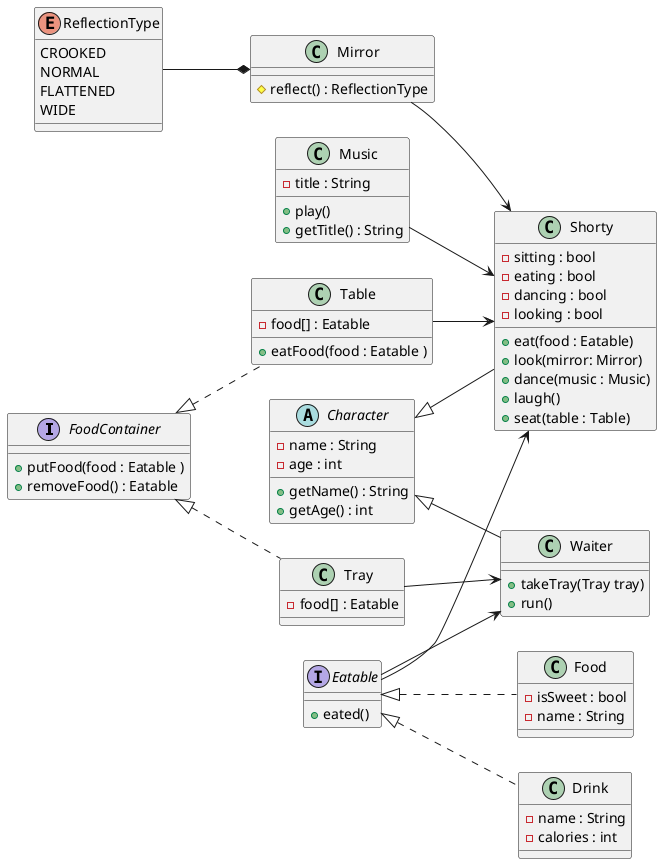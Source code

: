 @startuml
'https://plantuml.com/sequence-diagram

left to right direction

'package utils {
    interface FoodContainer{
        + putFood(food : Eatable )
        + removeFood() : Eatable
    }
    abstract class Character {
        - name : String
        - age : int
        + getName() : String
        + getAge() : int
    }
    interface Eatable{
        + eated()
    }
    enum ReflectionType{
        CROOKED
        NORMAL
        FLATTENED
        WIDE
    }
'}

'package core{
    class Table implements FoodContainer{
        - food[] : Eatable
        + eatFood(food : Eatable )
    }
    class Tray implements FoodContainer{
        - food[] : Eatable
    }
    class Music {
     - title : String
     + play()
     + getTitle() : String
    }
    class Food implements Eatable{
        - isSweet : bool
        - name : String
    }
    class Drink implements Eatable {
        - name : String
        - calories : int
    }
    class Mirror{
    # reflect() : ReflectionType
    }
    class Shorty extends Character{
            - sitting : bool
            - eating : bool
            - dancing : bool
            - looking : bool
            + eat(food : Eatable)
            + look(mirror: Mirror)
            + dance(music : Music)
            + laugh()
            + seat(table : Table)
        }
    class Waiter extends Character{
        + takeTray(Tray tray)
        + run()
    }
    ReflectionType --* Mirror
    Music --> Shorty
    Eatable --> Waiter
    Eatable --> Shorty
    Mirror --> Shorty
    Table --> Shorty
    Tray --> Waiter

'}
@enduml
'Я понимаю текст примерно так: я выделяю 7 сущностей, которые собираюсь реализовать в виде классов:
класс еды Food
клаcс напитка Drink
класс Человека Person
человек может смотреть, есть, танцевать и сидеть
класс официанта Waiter
официант может носить еду и бегать
класс музыки Music
музыка может играть(удивительно)
И класс стола, где надо сидеть Table

при этом класс официанта наследуется от класса человека
и класс напитка наследуется от класса еды

все объекты наследуются от абстрактного класса Entity, который содержит поле имени сущности, метод создания сущности и метод взаимодействия с именем сущности
для взаимодействия с классами предусмотрены следующие интерфейсы:
FoodInterface - взаимодействия с едой (еда естся)
PersonInterface - взаимодействия с полями класса Person
взаимодействует с полями sitting eating looking dancing
MirrorInterface - взаимодействия с зеркалом - зеркало отражает и возвращает какое-либо отражение
для типа отражений определен ENUM Reflection, содержащий типы отражений

